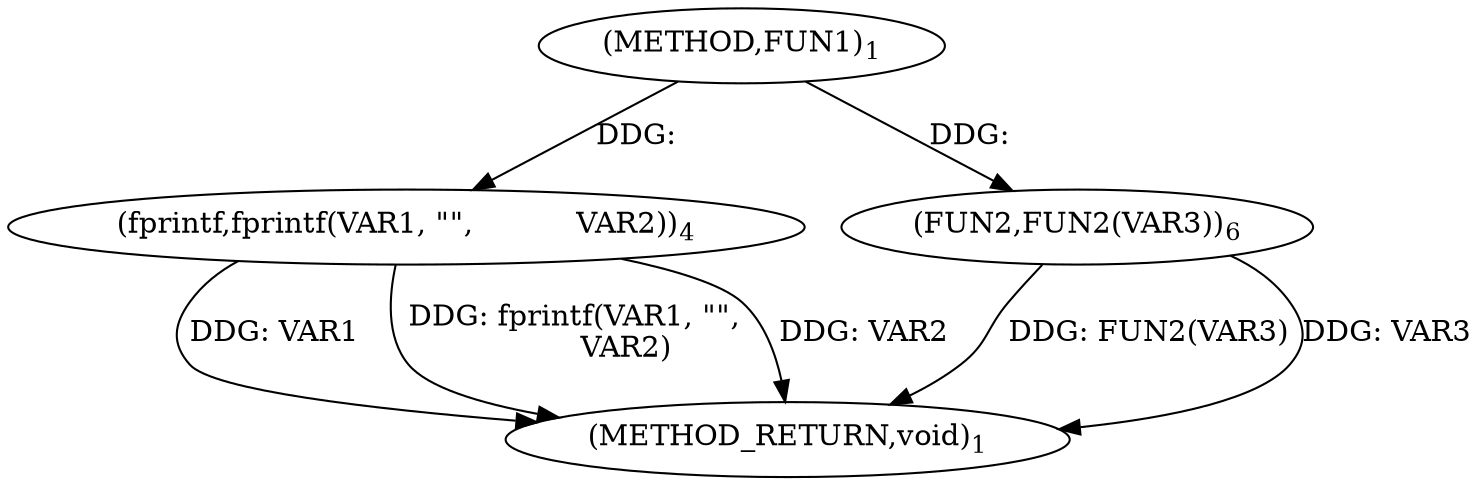 digraph "FUN1" {  
"8" [label = <(METHOD,FUN1)<SUB>1</SUB>> ]
"16" [label = <(METHOD_RETURN,void)<SUB>1</SUB>> ]
"10" [label = <(fprintf,fprintf(VAR1, &quot;&quot;,
           VAR2))<SUB>4</SUB>> ]
"14" [label = <(FUN2,FUN2(VAR3))<SUB>6</SUB>> ]
  "10" -> "16"  [ label = "DDG: VAR1"] 
  "10" -> "16"  [ label = "DDG: fprintf(VAR1, &quot;&quot;,
           VAR2)"] 
  "14" -> "16"  [ label = "DDG: FUN2(VAR3)"] 
  "10" -> "16"  [ label = "DDG: VAR2"] 
  "14" -> "16"  [ label = "DDG: VAR3"] 
  "8" -> "10"  [ label = "DDG: "] 
  "8" -> "14"  [ label = "DDG: "] 
}
